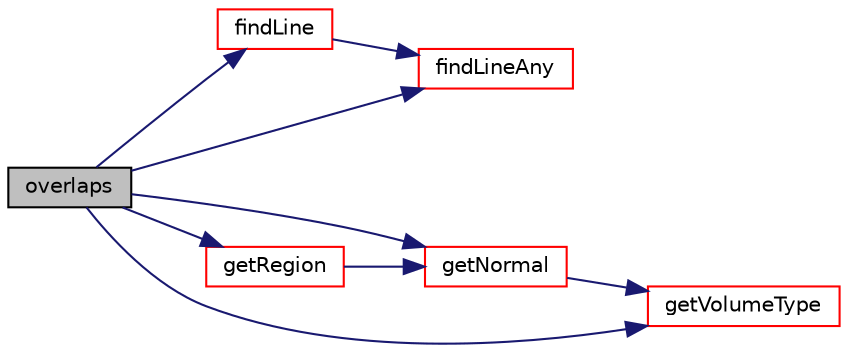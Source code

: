 digraph "overlaps"
{
  bgcolor="transparent";
  edge [fontname="Helvetica",fontsize="10",labelfontname="Helvetica",labelfontsize="10"];
  node [fontname="Helvetica",fontsize="10",shape=record];
  rankdir="LR";
  Node1 [label="overlaps",height=0.2,width=0.4,color="black", fillcolor="grey75", style="filled", fontcolor="black"];
  Node1 -> Node2 [color="midnightblue",fontsize="10",style="solid",fontname="Helvetica"];
  Node2 [label="findLine",height=0.2,width=0.4,color="red",URL="$a02317.html#a099df5ddaf17545f9b58aeaceead2dab",tooltip="Find first intersection on segment from start to end. "];
  Node2 -> Node3 [color="midnightblue",fontsize="10",style="solid",fontname="Helvetica"];
  Node3 [label="findLineAny",height=0.2,width=0.4,color="red",URL="$a02317.html#ac65d782c6c6dd90c8a8f260986b64cf4",tooltip="Return any intersection on segment from start to end. "];
  Node1 -> Node3 [color="midnightblue",fontsize="10",style="solid",fontname="Helvetica"];
  Node1 -> Node4 [color="midnightblue",fontsize="10",style="solid",fontname="Helvetica"];
  Node4 [label="getNormal",height=0.2,width=0.4,color="red",URL="$a02317.html#a502647d85c5dad76c637a7380d92a63d",tooltip="From a set of points and indices get the normal. "];
  Node4 -> Node5 [color="midnightblue",fontsize="10",style="solid",fontname="Helvetica"];
  Node5 [label="getVolumeType",height=0.2,width=0.4,color="red",URL="$a02317.html#a841fec7c9618319def0abf8af87b96d4",tooltip="Determine type (inside/outside/mixed) for point. unknown if. "];
  Node1 -> Node6 [color="midnightblue",fontsize="10",style="solid",fontname="Helvetica"];
  Node6 [label="getRegion",height=0.2,width=0.4,color="red",URL="$a02317.html#aa169783cb670368723f3780399953280",tooltip="From a set of points and indices get the region. "];
  Node6 -> Node4 [color="midnightblue",fontsize="10",style="solid",fontname="Helvetica"];
  Node1 -> Node5 [color="midnightblue",fontsize="10",style="solid",fontname="Helvetica"];
}
